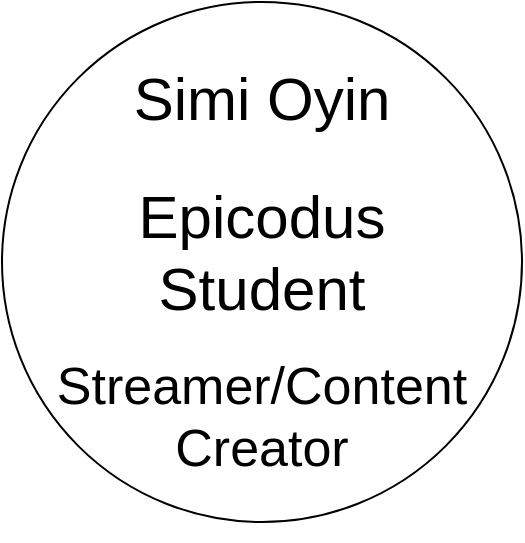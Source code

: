 <mxfile version="22.1.5" type="github">
  <diagram name="Page-1" id="c7558073-3199-34d8-9f00-42111426c3f3">
    <mxGraphModel dx="1821" dy="984" grid="1" gridSize="10" guides="1" tooltips="1" connect="1" arrows="1" fold="1" page="1" pageScale="1" pageWidth="826" pageHeight="1169" background="none" math="0" shadow="0">
      <root>
        <mxCell id="0" />
        <mxCell id="1" parent="0" />
        <mxCell id="BmP0dDk1l4rGryoXVfla-103" value="" style="ellipse;whiteSpace=wrap;html=1;aspect=fixed;" vertex="1" parent="1">
          <mxGeometry x="290" y="350" width="260" height="260" as="geometry" />
        </mxCell>
        <mxCell id="BmP0dDk1l4rGryoXVfla-104" value="&lt;font style=&quot;font-size: 30px;&quot;&gt;Simi Oyin&lt;/font&gt;" style="text;html=1;strokeColor=none;fillColor=none;align=center;verticalAlign=middle;whiteSpace=wrap;rounded=0;" vertex="1" parent="1">
          <mxGeometry x="350" y="350" width="140" height="95" as="geometry" />
        </mxCell>
        <mxCell id="BmP0dDk1l4rGryoXVfla-105" value="&lt;font style=&quot;font-size: 30px;&quot;&gt;Epicodus Student&lt;/font&gt;" style="text;html=1;strokeColor=none;fillColor=none;align=center;verticalAlign=middle;whiteSpace=wrap;rounded=0;" vertex="1" parent="1">
          <mxGeometry x="390" y="460" width="60" height="30" as="geometry" />
        </mxCell>
        <mxCell id="BmP0dDk1l4rGryoXVfla-106" value="&lt;font style=&quot;font-size: 26px;&quot;&gt;Streamer/Content Creator&lt;br&gt;&lt;br&gt;&lt;/font&gt;" style="text;html=1;strokeColor=none;fillColor=none;align=center;verticalAlign=middle;whiteSpace=wrap;rounded=0;" vertex="1" parent="1">
          <mxGeometry x="340" y="535" width="160" height="75" as="geometry" />
        </mxCell>
      </root>
    </mxGraphModel>
  </diagram>
</mxfile>
